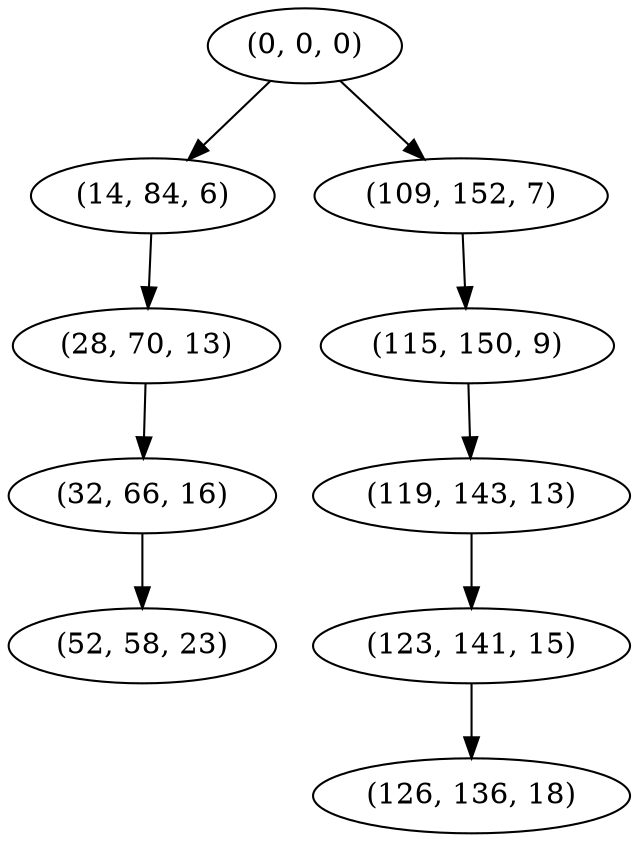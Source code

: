 digraph tree {
    "(0, 0, 0)";
    "(14, 84, 6)";
    "(28, 70, 13)";
    "(32, 66, 16)";
    "(52, 58, 23)";
    "(109, 152, 7)";
    "(115, 150, 9)";
    "(119, 143, 13)";
    "(123, 141, 15)";
    "(126, 136, 18)";
    "(0, 0, 0)" -> "(14, 84, 6)";
    "(0, 0, 0)" -> "(109, 152, 7)";
    "(14, 84, 6)" -> "(28, 70, 13)";
    "(28, 70, 13)" -> "(32, 66, 16)";
    "(32, 66, 16)" -> "(52, 58, 23)";
    "(109, 152, 7)" -> "(115, 150, 9)";
    "(115, 150, 9)" -> "(119, 143, 13)";
    "(119, 143, 13)" -> "(123, 141, 15)";
    "(123, 141, 15)" -> "(126, 136, 18)";
}

